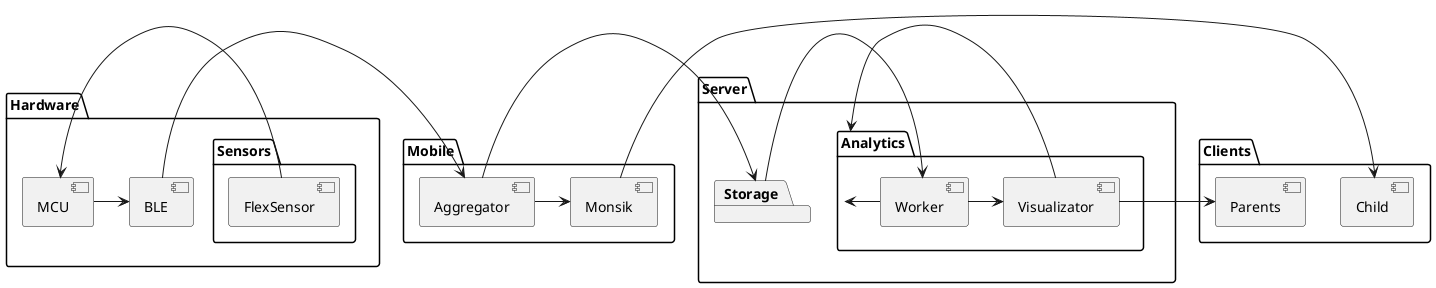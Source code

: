 @startuml
skinparam componentStyle uml2

package Hardware {
    component MCU
    component BLE

    package Sensors {
        [FlexSensor] -> [MCU]
    }

    [MCU] -> [BLE]
}

package Mobile {
    [BLE] -> [Aggregator]
    [Aggregator] -> [Monsik]
}

package Server {
    package Storage {
        [Aggregator] -> [Storage]
    }
    package Analytics {
        [Storage] -> [Worker]
        [Worker] -> [Visualizator]
    }
}

package Clients {
    [Child] <- [Monsik]

    [Parents] <- [Visualizator]

    [Analytics] <- [Worker]
    [Analytics] <- [Visualizator]
}

@enduml
